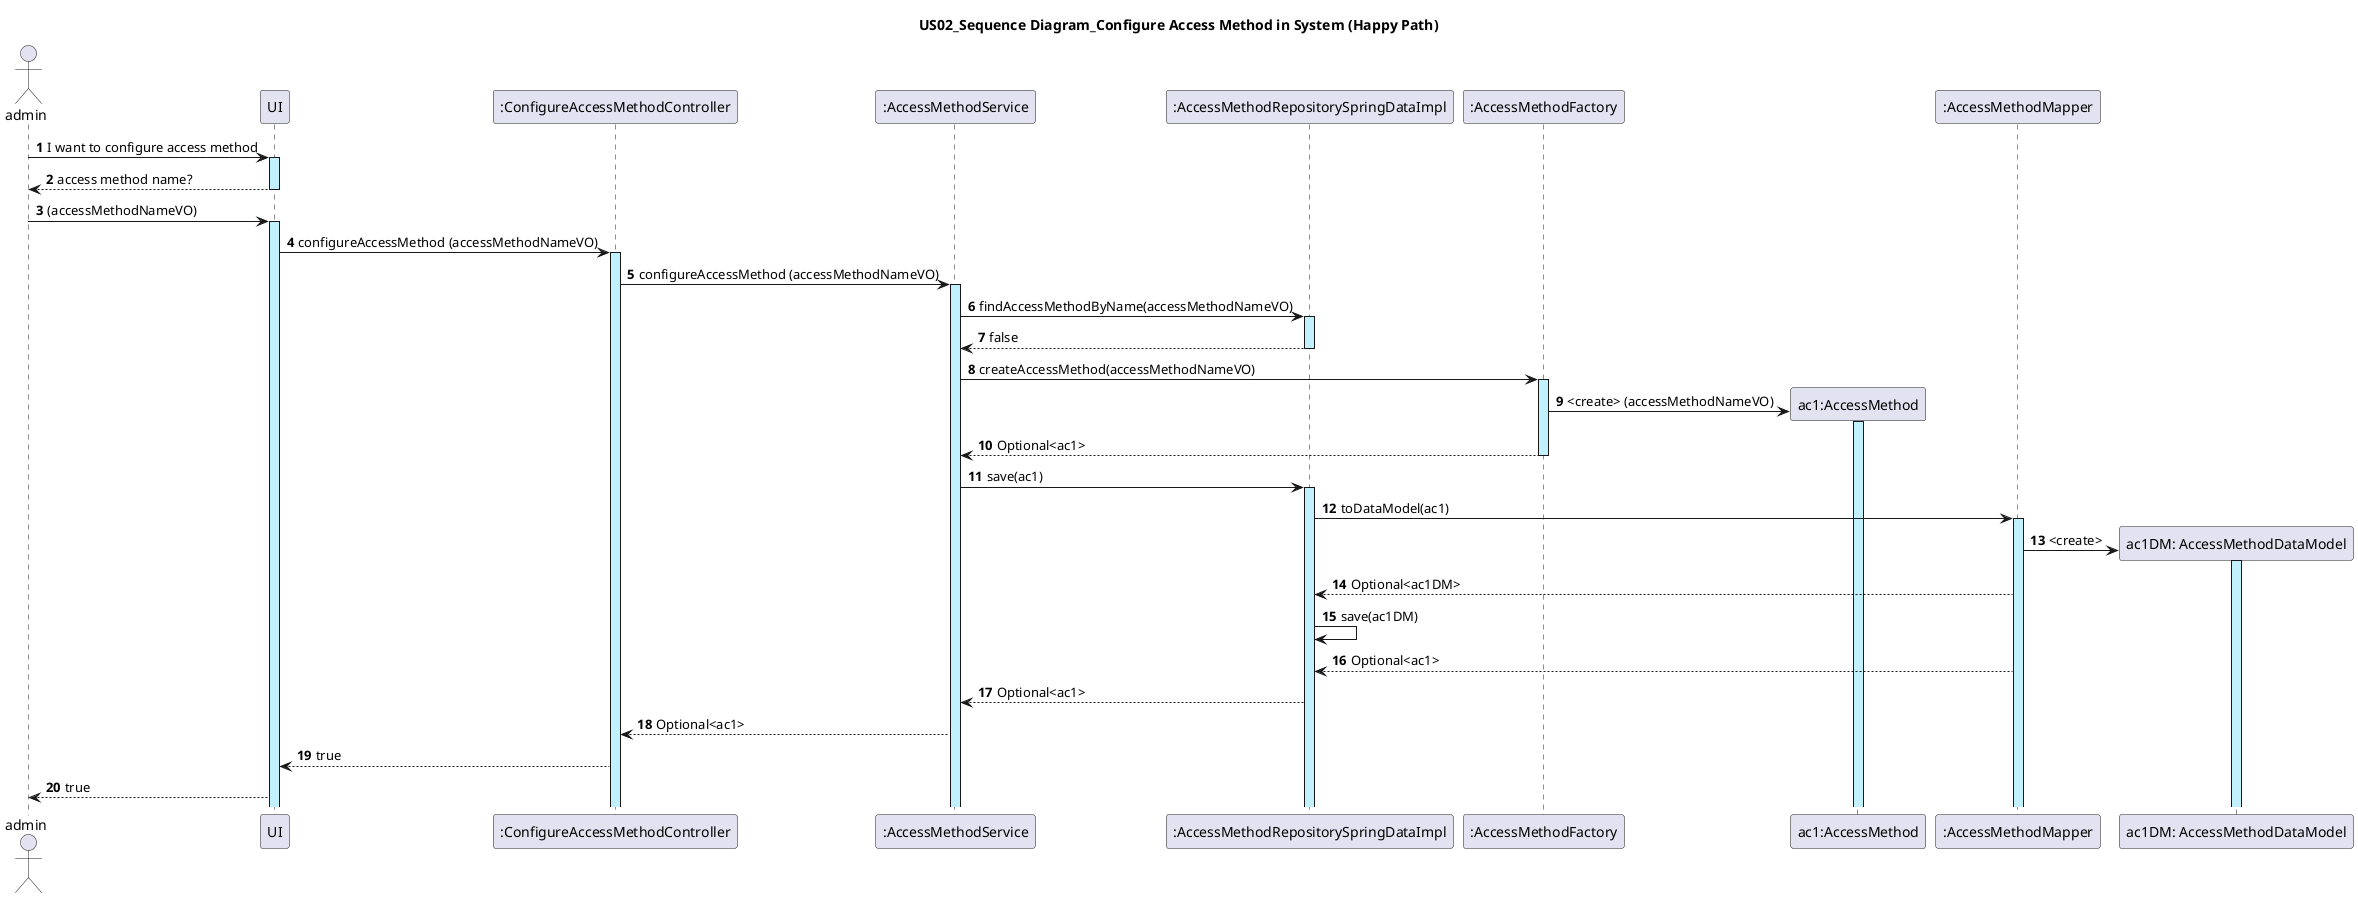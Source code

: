 @startuml
actor admin
autonumber

title: US02_Sequence Diagram_Configure Access Method in System (Happy Path)

admin -> UI ++ #application : I want to configure access method
UI --> admin -- : access method name?
admin -> UI ++ #application :(accessMethodNameVO)
UI -> ":ConfigureAccessMethodController" as ConfigureAccessMethodController ++ #application : configureAccessMethod (accessMethodNameVO)


ConfigureAccessMethodController -> ":AccessMethodService" ++ #application : configureAccessMethod (accessMethodNameVO)
":AccessMethodService" -> ":AccessMethodRepositorySpringDataImpl" ++ #application:  findAccessMethodByName(accessMethodNameVO)
":AccessMethodRepositorySpringDataImpl" --> ":AccessMethodService" -- #application: false
":AccessMethodService" -> ":AccessMethodFactory" as AccessMethodFactory ++ #application: createAccessMethod(accessMethodNameVO)
create "ac1:AccessMethod" as AccessMethod
AccessMethodFactory -> AccessMethod  ++ #application  : <create> (accessMethodNameVO)
AccessMethodFactory --> ":AccessMethodService" -- : Optional<ac1>
":AccessMethodService" -> ":AccessMethodRepositorySpringDataImpl" ++ #application: save(ac1)
":AccessMethodRepositorySpringDataImpl" -> ":AccessMethodMapper" ++ #application: toDataModel(ac1)
create "ac1DM: AccessMethodDataModel" as AccessMethodDataModel
":AccessMethodMapper" -> AccessMethodDataModel ++ #application: <create>
":AccessMethodMapper" --> ":AccessMethodRepositorySpringDataImpl": Optional<ac1DM>
":AccessMethodRepositorySpringDataImpl" -> ":AccessMethodRepositorySpringDataImpl": save(ac1DM)
":AccessMethodMapper" --> ":AccessMethodRepositorySpringDataImpl": Optional<ac1>
":AccessMethodRepositorySpringDataImpl" --> ":AccessMethodService": Optional<ac1>
":AccessMethodService" --> ConfigureAccessMethodController: Optional<ac1>
ConfigureAccessMethodController --> UI: true
UI --> admin: true
@enduml